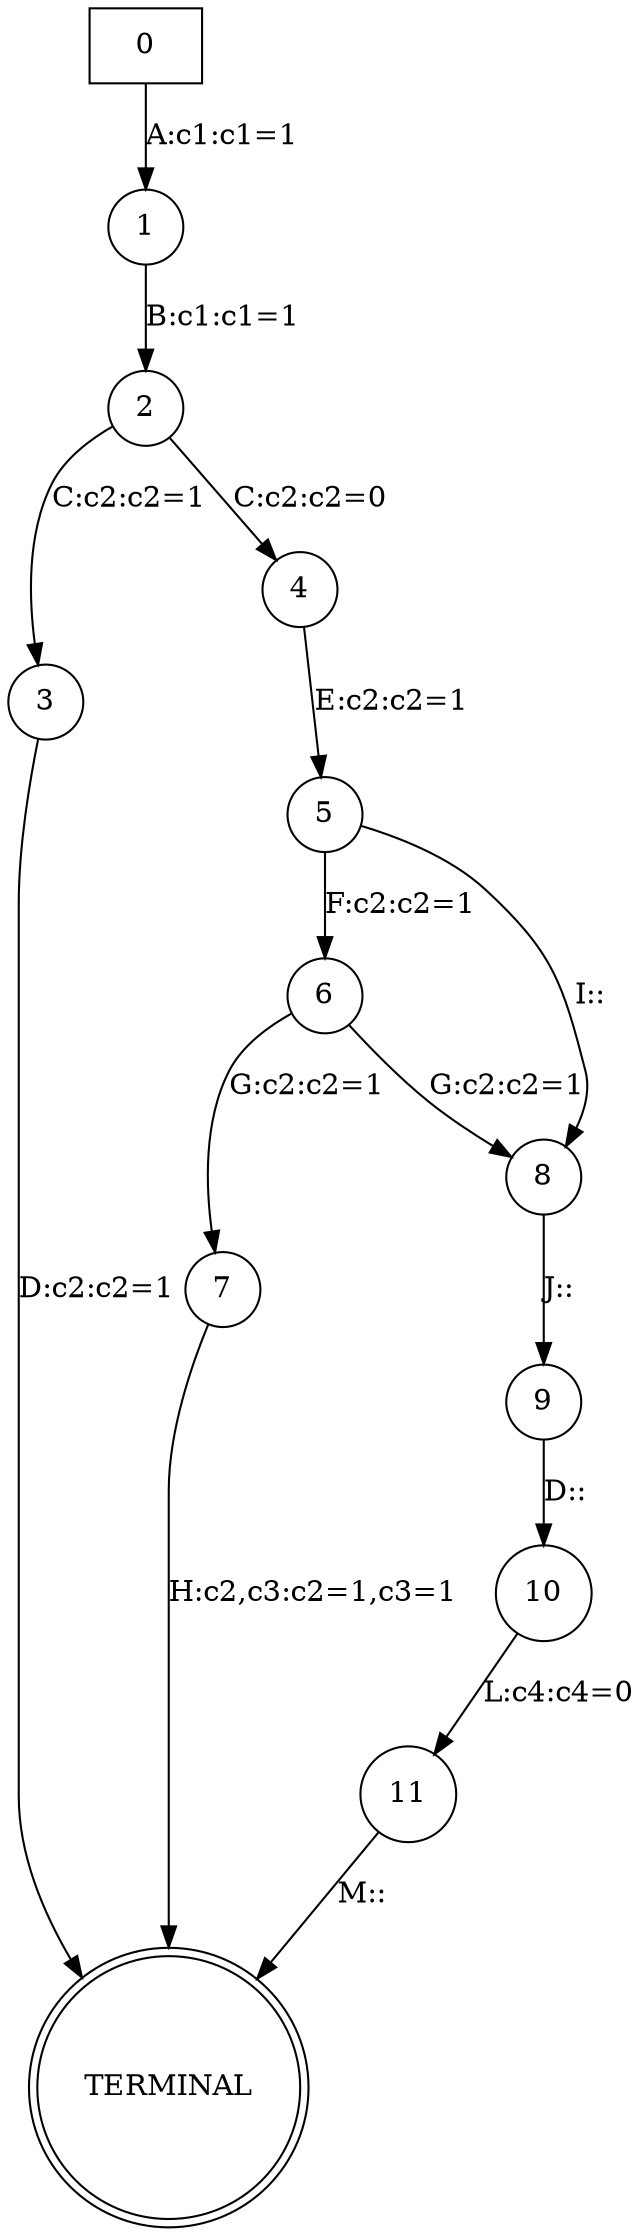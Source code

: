 strict digraph  {
0 [label=0, shape=box];
1 [label=1, shape=circle];
2 [label=2, shape=circle];
3 [label=3, shape=circle];
4 [label=4, shape=circle];
5 [label=5, shape=circle];
6 [label=6, shape=circle];
7 [label=7, shape=circle];
8 [label=8, shape=circle];
9 [label=9, shape=circle];
10 [label=10, shape=circle];
11 [label=11, shape=circle];
TERMINAL [label=TERMINAL, shape=doublecircle];
0 -> 1  [label="A:c1:c1=1", transition_probability="1"];
1 -> 2  [label="B:c1:c1=1", transition_probability="1"];
2 -> 3  [label="C:c2:c2=1", transition_probability="1/2"];
2 -> 4  [label="C:c2:c2=0", transition_probability="1/2"];
3 -> TERMINAL  [label="D:c2:c2=1", transition_probability="1"];
4 -> 5  [label="E:c2:c2=1", transition_probability="1"];
5 -> 6  [label="F:c2:c2=1", transition_probability="1/5"];
5 -> 8  [label="I::", transition_probability="4/5"];
6 -> 8  [label="G:c2:c2=1", transition_probability="1/2"];
6 -> 7  [label="G:c2:c2=1", transition_probability="1/2"];
7 -> TERMINAL [label="H:c2,c3:c2=1,c3=1", transition_probability="1"];
8 -> 9  [label="J::", transition_probability="1"];
9 -> 10  [label="D::", transition_probability="1"];
10 -> 11  [label="L:c4:c4=0", transition_probability="1"];
11 -> TERMINAL  [label="M::", transition_probability="1"];
}
